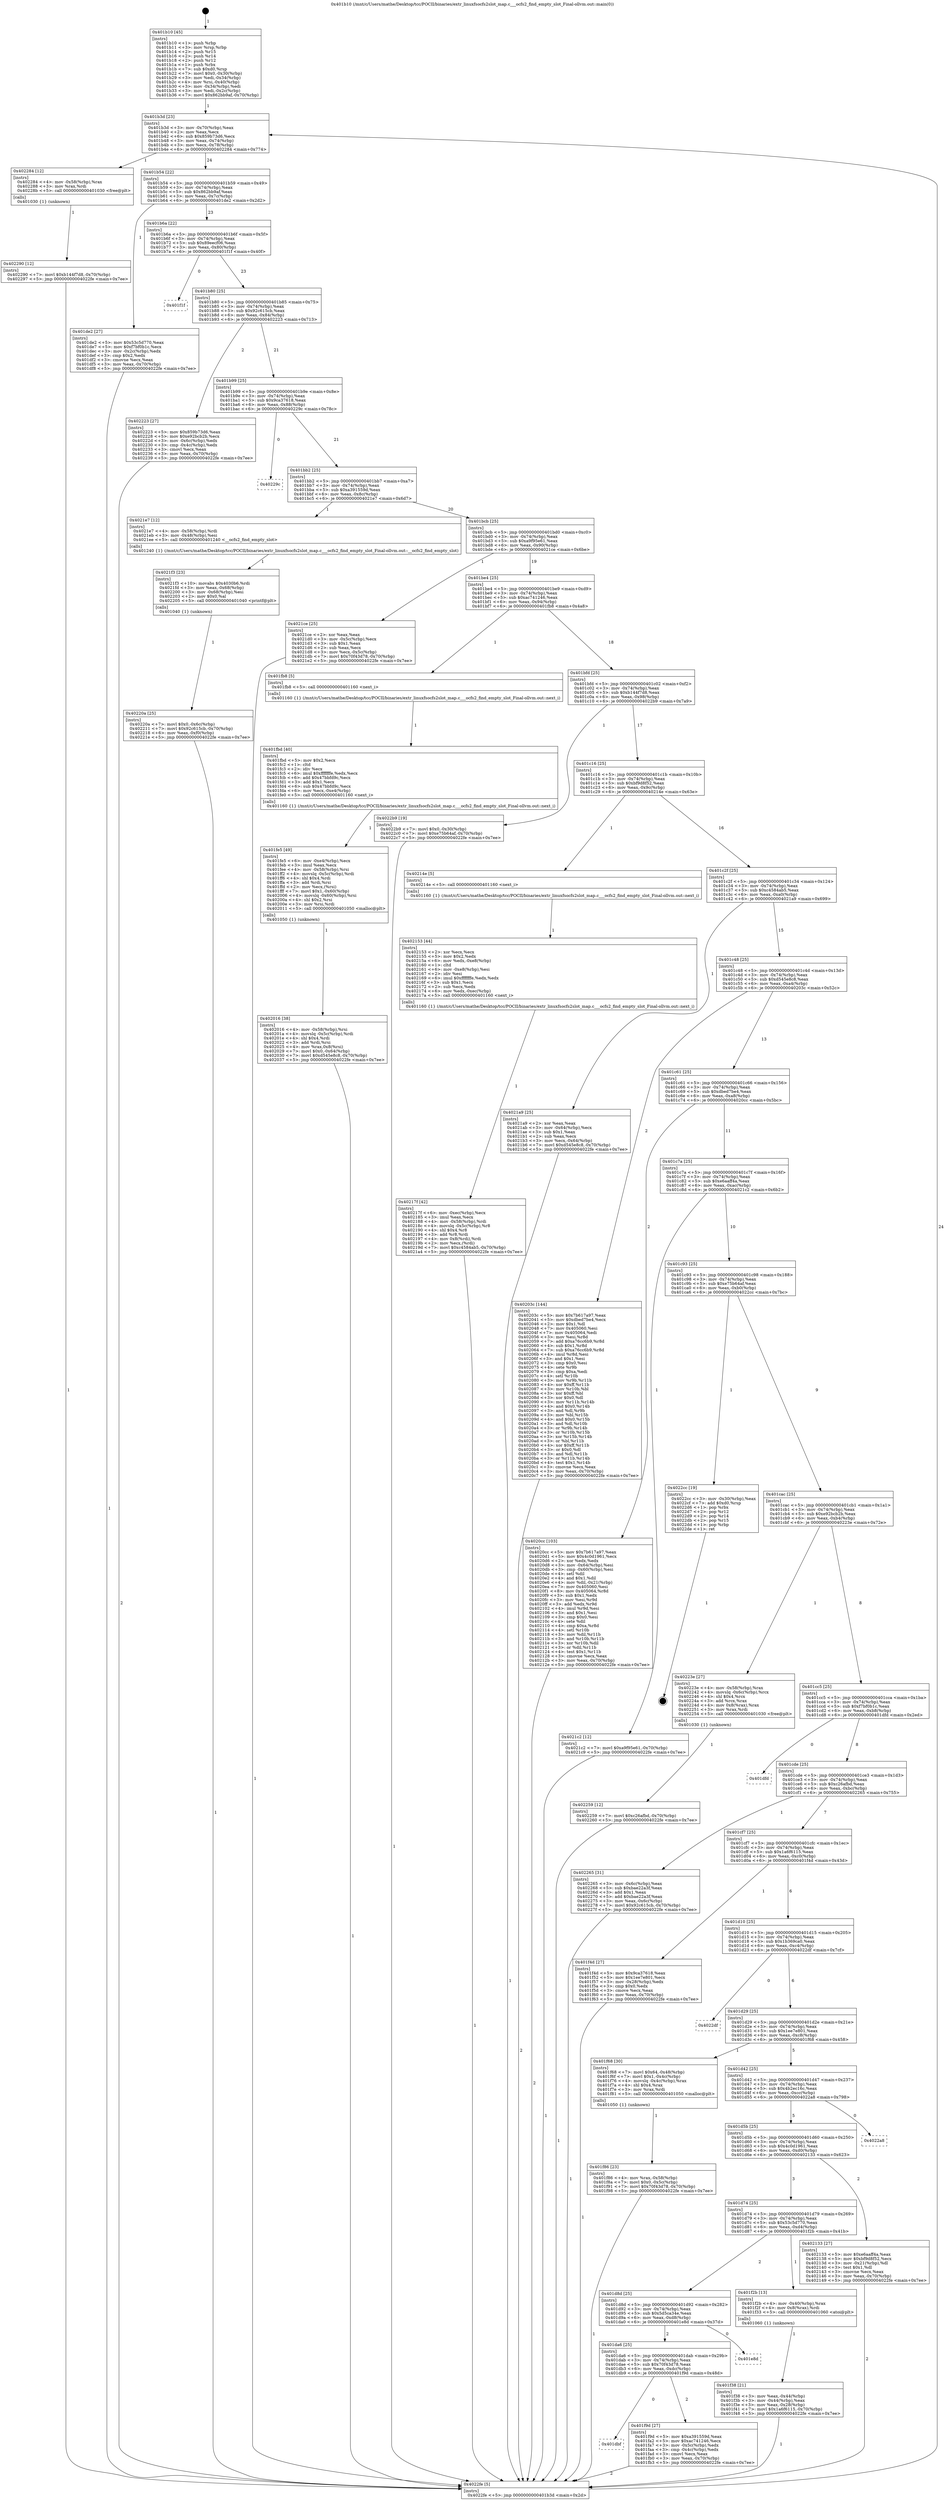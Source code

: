 digraph "0x401b10" {
  label = "0x401b10 (/mnt/c/Users/mathe/Desktop/tcc/POCII/binaries/extr_linuxfsocfs2slot_map.c___ocfs2_find_empty_slot_Final-ollvm.out::main(0))"
  labelloc = "t"
  node[shape=record]

  Entry [label="",width=0.3,height=0.3,shape=circle,fillcolor=black,style=filled]
  "0x401b3d" [label="{
     0x401b3d [23]\l
     | [instrs]\l
     &nbsp;&nbsp;0x401b3d \<+3\>: mov -0x70(%rbp),%eax\l
     &nbsp;&nbsp;0x401b40 \<+2\>: mov %eax,%ecx\l
     &nbsp;&nbsp;0x401b42 \<+6\>: sub $0x859b73d6,%ecx\l
     &nbsp;&nbsp;0x401b48 \<+3\>: mov %eax,-0x74(%rbp)\l
     &nbsp;&nbsp;0x401b4b \<+3\>: mov %ecx,-0x78(%rbp)\l
     &nbsp;&nbsp;0x401b4e \<+6\>: je 0000000000402284 \<main+0x774\>\l
  }"]
  "0x402284" [label="{
     0x402284 [12]\l
     | [instrs]\l
     &nbsp;&nbsp;0x402284 \<+4\>: mov -0x58(%rbp),%rax\l
     &nbsp;&nbsp;0x402288 \<+3\>: mov %rax,%rdi\l
     &nbsp;&nbsp;0x40228b \<+5\>: call 0000000000401030 \<free@plt\>\l
     | [calls]\l
     &nbsp;&nbsp;0x401030 \{1\} (unknown)\l
  }"]
  "0x401b54" [label="{
     0x401b54 [22]\l
     | [instrs]\l
     &nbsp;&nbsp;0x401b54 \<+5\>: jmp 0000000000401b59 \<main+0x49\>\l
     &nbsp;&nbsp;0x401b59 \<+3\>: mov -0x74(%rbp),%eax\l
     &nbsp;&nbsp;0x401b5c \<+5\>: sub $0x862bb9af,%eax\l
     &nbsp;&nbsp;0x401b61 \<+3\>: mov %eax,-0x7c(%rbp)\l
     &nbsp;&nbsp;0x401b64 \<+6\>: je 0000000000401de2 \<main+0x2d2\>\l
  }"]
  Exit [label="",width=0.3,height=0.3,shape=circle,fillcolor=black,style=filled,peripheries=2]
  "0x401de2" [label="{
     0x401de2 [27]\l
     | [instrs]\l
     &nbsp;&nbsp;0x401de2 \<+5\>: mov $0x53c5d770,%eax\l
     &nbsp;&nbsp;0x401de7 \<+5\>: mov $0xf7bf0b1c,%ecx\l
     &nbsp;&nbsp;0x401dec \<+3\>: mov -0x2c(%rbp),%edx\l
     &nbsp;&nbsp;0x401def \<+3\>: cmp $0x2,%edx\l
     &nbsp;&nbsp;0x401df2 \<+3\>: cmovne %ecx,%eax\l
     &nbsp;&nbsp;0x401df5 \<+3\>: mov %eax,-0x70(%rbp)\l
     &nbsp;&nbsp;0x401df8 \<+5\>: jmp 00000000004022fe \<main+0x7ee\>\l
  }"]
  "0x401b6a" [label="{
     0x401b6a [22]\l
     | [instrs]\l
     &nbsp;&nbsp;0x401b6a \<+5\>: jmp 0000000000401b6f \<main+0x5f\>\l
     &nbsp;&nbsp;0x401b6f \<+3\>: mov -0x74(%rbp),%eax\l
     &nbsp;&nbsp;0x401b72 \<+5\>: sub $0x89eecf06,%eax\l
     &nbsp;&nbsp;0x401b77 \<+3\>: mov %eax,-0x80(%rbp)\l
     &nbsp;&nbsp;0x401b7a \<+6\>: je 0000000000401f1f \<main+0x40f\>\l
  }"]
  "0x4022fe" [label="{
     0x4022fe [5]\l
     | [instrs]\l
     &nbsp;&nbsp;0x4022fe \<+5\>: jmp 0000000000401b3d \<main+0x2d\>\l
  }"]
  "0x401b10" [label="{
     0x401b10 [45]\l
     | [instrs]\l
     &nbsp;&nbsp;0x401b10 \<+1\>: push %rbp\l
     &nbsp;&nbsp;0x401b11 \<+3\>: mov %rsp,%rbp\l
     &nbsp;&nbsp;0x401b14 \<+2\>: push %r15\l
     &nbsp;&nbsp;0x401b16 \<+2\>: push %r14\l
     &nbsp;&nbsp;0x401b18 \<+2\>: push %r12\l
     &nbsp;&nbsp;0x401b1a \<+1\>: push %rbx\l
     &nbsp;&nbsp;0x401b1b \<+7\>: sub $0xd0,%rsp\l
     &nbsp;&nbsp;0x401b22 \<+7\>: movl $0x0,-0x30(%rbp)\l
     &nbsp;&nbsp;0x401b29 \<+3\>: mov %edi,-0x34(%rbp)\l
     &nbsp;&nbsp;0x401b2c \<+4\>: mov %rsi,-0x40(%rbp)\l
     &nbsp;&nbsp;0x401b30 \<+3\>: mov -0x34(%rbp),%edi\l
     &nbsp;&nbsp;0x401b33 \<+3\>: mov %edi,-0x2c(%rbp)\l
     &nbsp;&nbsp;0x401b36 \<+7\>: movl $0x862bb9af,-0x70(%rbp)\l
  }"]
  "0x402290" [label="{
     0x402290 [12]\l
     | [instrs]\l
     &nbsp;&nbsp;0x402290 \<+7\>: movl $0xb144f7d8,-0x70(%rbp)\l
     &nbsp;&nbsp;0x402297 \<+5\>: jmp 00000000004022fe \<main+0x7ee\>\l
  }"]
  "0x401f1f" [label="{
     0x401f1f\l
  }", style=dashed]
  "0x401b80" [label="{
     0x401b80 [25]\l
     | [instrs]\l
     &nbsp;&nbsp;0x401b80 \<+5\>: jmp 0000000000401b85 \<main+0x75\>\l
     &nbsp;&nbsp;0x401b85 \<+3\>: mov -0x74(%rbp),%eax\l
     &nbsp;&nbsp;0x401b88 \<+5\>: sub $0x92c615cb,%eax\l
     &nbsp;&nbsp;0x401b8d \<+6\>: mov %eax,-0x84(%rbp)\l
     &nbsp;&nbsp;0x401b93 \<+6\>: je 0000000000402223 \<main+0x713\>\l
  }"]
  "0x402259" [label="{
     0x402259 [12]\l
     | [instrs]\l
     &nbsp;&nbsp;0x402259 \<+7\>: movl $0xc26afbd,-0x70(%rbp)\l
     &nbsp;&nbsp;0x402260 \<+5\>: jmp 00000000004022fe \<main+0x7ee\>\l
  }"]
  "0x402223" [label="{
     0x402223 [27]\l
     | [instrs]\l
     &nbsp;&nbsp;0x402223 \<+5\>: mov $0x859b73d6,%eax\l
     &nbsp;&nbsp;0x402228 \<+5\>: mov $0xe92bcb2b,%ecx\l
     &nbsp;&nbsp;0x40222d \<+3\>: mov -0x6c(%rbp),%edx\l
     &nbsp;&nbsp;0x402230 \<+3\>: cmp -0x4c(%rbp),%edx\l
     &nbsp;&nbsp;0x402233 \<+3\>: cmovl %ecx,%eax\l
     &nbsp;&nbsp;0x402236 \<+3\>: mov %eax,-0x70(%rbp)\l
     &nbsp;&nbsp;0x402239 \<+5\>: jmp 00000000004022fe \<main+0x7ee\>\l
  }"]
  "0x401b99" [label="{
     0x401b99 [25]\l
     | [instrs]\l
     &nbsp;&nbsp;0x401b99 \<+5\>: jmp 0000000000401b9e \<main+0x8e\>\l
     &nbsp;&nbsp;0x401b9e \<+3\>: mov -0x74(%rbp),%eax\l
     &nbsp;&nbsp;0x401ba1 \<+5\>: sub $0x9ca37618,%eax\l
     &nbsp;&nbsp;0x401ba6 \<+6\>: mov %eax,-0x88(%rbp)\l
     &nbsp;&nbsp;0x401bac \<+6\>: je 000000000040229c \<main+0x78c\>\l
  }"]
  "0x40220a" [label="{
     0x40220a [25]\l
     | [instrs]\l
     &nbsp;&nbsp;0x40220a \<+7\>: movl $0x0,-0x6c(%rbp)\l
     &nbsp;&nbsp;0x402211 \<+7\>: movl $0x92c615cb,-0x70(%rbp)\l
     &nbsp;&nbsp;0x402218 \<+6\>: mov %eax,-0xf0(%rbp)\l
     &nbsp;&nbsp;0x40221e \<+5\>: jmp 00000000004022fe \<main+0x7ee\>\l
  }"]
  "0x40229c" [label="{
     0x40229c\l
  }", style=dashed]
  "0x401bb2" [label="{
     0x401bb2 [25]\l
     | [instrs]\l
     &nbsp;&nbsp;0x401bb2 \<+5\>: jmp 0000000000401bb7 \<main+0xa7\>\l
     &nbsp;&nbsp;0x401bb7 \<+3\>: mov -0x74(%rbp),%eax\l
     &nbsp;&nbsp;0x401bba \<+5\>: sub $0xa391559d,%eax\l
     &nbsp;&nbsp;0x401bbf \<+6\>: mov %eax,-0x8c(%rbp)\l
     &nbsp;&nbsp;0x401bc5 \<+6\>: je 00000000004021e7 \<main+0x6d7\>\l
  }"]
  "0x4021f3" [label="{
     0x4021f3 [23]\l
     | [instrs]\l
     &nbsp;&nbsp;0x4021f3 \<+10\>: movabs $0x4030b6,%rdi\l
     &nbsp;&nbsp;0x4021fd \<+3\>: mov %eax,-0x68(%rbp)\l
     &nbsp;&nbsp;0x402200 \<+3\>: mov -0x68(%rbp),%esi\l
     &nbsp;&nbsp;0x402203 \<+2\>: mov $0x0,%al\l
     &nbsp;&nbsp;0x402205 \<+5\>: call 0000000000401040 \<printf@plt\>\l
     | [calls]\l
     &nbsp;&nbsp;0x401040 \{1\} (unknown)\l
  }"]
  "0x4021e7" [label="{
     0x4021e7 [12]\l
     | [instrs]\l
     &nbsp;&nbsp;0x4021e7 \<+4\>: mov -0x58(%rbp),%rdi\l
     &nbsp;&nbsp;0x4021eb \<+3\>: mov -0x48(%rbp),%esi\l
     &nbsp;&nbsp;0x4021ee \<+5\>: call 0000000000401240 \<__ocfs2_find_empty_slot\>\l
     | [calls]\l
     &nbsp;&nbsp;0x401240 \{1\} (/mnt/c/Users/mathe/Desktop/tcc/POCII/binaries/extr_linuxfsocfs2slot_map.c___ocfs2_find_empty_slot_Final-ollvm.out::__ocfs2_find_empty_slot)\l
  }"]
  "0x401bcb" [label="{
     0x401bcb [25]\l
     | [instrs]\l
     &nbsp;&nbsp;0x401bcb \<+5\>: jmp 0000000000401bd0 \<main+0xc0\>\l
     &nbsp;&nbsp;0x401bd0 \<+3\>: mov -0x74(%rbp),%eax\l
     &nbsp;&nbsp;0x401bd3 \<+5\>: sub $0xa9f95e61,%eax\l
     &nbsp;&nbsp;0x401bd8 \<+6\>: mov %eax,-0x90(%rbp)\l
     &nbsp;&nbsp;0x401bde \<+6\>: je 00000000004021ce \<main+0x6be\>\l
  }"]
  "0x40217f" [label="{
     0x40217f [42]\l
     | [instrs]\l
     &nbsp;&nbsp;0x40217f \<+6\>: mov -0xec(%rbp),%ecx\l
     &nbsp;&nbsp;0x402185 \<+3\>: imul %eax,%ecx\l
     &nbsp;&nbsp;0x402188 \<+4\>: mov -0x58(%rbp),%rdi\l
     &nbsp;&nbsp;0x40218c \<+4\>: movslq -0x5c(%rbp),%r8\l
     &nbsp;&nbsp;0x402190 \<+4\>: shl $0x4,%r8\l
     &nbsp;&nbsp;0x402194 \<+3\>: add %r8,%rdi\l
     &nbsp;&nbsp;0x402197 \<+4\>: mov 0x8(%rdi),%rdi\l
     &nbsp;&nbsp;0x40219b \<+2\>: mov %ecx,(%rdi)\l
     &nbsp;&nbsp;0x40219d \<+7\>: movl $0xc4584ab5,-0x70(%rbp)\l
     &nbsp;&nbsp;0x4021a4 \<+5\>: jmp 00000000004022fe \<main+0x7ee\>\l
  }"]
  "0x4021ce" [label="{
     0x4021ce [25]\l
     | [instrs]\l
     &nbsp;&nbsp;0x4021ce \<+2\>: xor %eax,%eax\l
     &nbsp;&nbsp;0x4021d0 \<+3\>: mov -0x5c(%rbp),%ecx\l
     &nbsp;&nbsp;0x4021d3 \<+3\>: sub $0x1,%eax\l
     &nbsp;&nbsp;0x4021d6 \<+2\>: sub %eax,%ecx\l
     &nbsp;&nbsp;0x4021d8 \<+3\>: mov %ecx,-0x5c(%rbp)\l
     &nbsp;&nbsp;0x4021db \<+7\>: movl $0x70f43d78,-0x70(%rbp)\l
     &nbsp;&nbsp;0x4021e2 \<+5\>: jmp 00000000004022fe \<main+0x7ee\>\l
  }"]
  "0x401be4" [label="{
     0x401be4 [25]\l
     | [instrs]\l
     &nbsp;&nbsp;0x401be4 \<+5\>: jmp 0000000000401be9 \<main+0xd9\>\l
     &nbsp;&nbsp;0x401be9 \<+3\>: mov -0x74(%rbp),%eax\l
     &nbsp;&nbsp;0x401bec \<+5\>: sub $0xac741246,%eax\l
     &nbsp;&nbsp;0x401bf1 \<+6\>: mov %eax,-0x94(%rbp)\l
     &nbsp;&nbsp;0x401bf7 \<+6\>: je 0000000000401fb8 \<main+0x4a8\>\l
  }"]
  "0x402153" [label="{
     0x402153 [44]\l
     | [instrs]\l
     &nbsp;&nbsp;0x402153 \<+2\>: xor %ecx,%ecx\l
     &nbsp;&nbsp;0x402155 \<+5\>: mov $0x2,%edx\l
     &nbsp;&nbsp;0x40215a \<+6\>: mov %edx,-0xe8(%rbp)\l
     &nbsp;&nbsp;0x402160 \<+1\>: cltd\l
     &nbsp;&nbsp;0x402161 \<+6\>: mov -0xe8(%rbp),%esi\l
     &nbsp;&nbsp;0x402167 \<+2\>: idiv %esi\l
     &nbsp;&nbsp;0x402169 \<+6\>: imul $0xfffffffe,%edx,%edx\l
     &nbsp;&nbsp;0x40216f \<+3\>: sub $0x1,%ecx\l
     &nbsp;&nbsp;0x402172 \<+2\>: sub %ecx,%edx\l
     &nbsp;&nbsp;0x402174 \<+6\>: mov %edx,-0xec(%rbp)\l
     &nbsp;&nbsp;0x40217a \<+5\>: call 0000000000401160 \<next_i\>\l
     | [calls]\l
     &nbsp;&nbsp;0x401160 \{1\} (/mnt/c/Users/mathe/Desktop/tcc/POCII/binaries/extr_linuxfsocfs2slot_map.c___ocfs2_find_empty_slot_Final-ollvm.out::next_i)\l
  }"]
  "0x401fb8" [label="{
     0x401fb8 [5]\l
     | [instrs]\l
     &nbsp;&nbsp;0x401fb8 \<+5\>: call 0000000000401160 \<next_i\>\l
     | [calls]\l
     &nbsp;&nbsp;0x401160 \{1\} (/mnt/c/Users/mathe/Desktop/tcc/POCII/binaries/extr_linuxfsocfs2slot_map.c___ocfs2_find_empty_slot_Final-ollvm.out::next_i)\l
  }"]
  "0x401bfd" [label="{
     0x401bfd [25]\l
     | [instrs]\l
     &nbsp;&nbsp;0x401bfd \<+5\>: jmp 0000000000401c02 \<main+0xf2\>\l
     &nbsp;&nbsp;0x401c02 \<+3\>: mov -0x74(%rbp),%eax\l
     &nbsp;&nbsp;0x401c05 \<+5\>: sub $0xb144f7d8,%eax\l
     &nbsp;&nbsp;0x401c0a \<+6\>: mov %eax,-0x98(%rbp)\l
     &nbsp;&nbsp;0x401c10 \<+6\>: je 00000000004022b9 \<main+0x7a9\>\l
  }"]
  "0x402016" [label="{
     0x402016 [38]\l
     | [instrs]\l
     &nbsp;&nbsp;0x402016 \<+4\>: mov -0x58(%rbp),%rsi\l
     &nbsp;&nbsp;0x40201a \<+4\>: movslq -0x5c(%rbp),%rdi\l
     &nbsp;&nbsp;0x40201e \<+4\>: shl $0x4,%rdi\l
     &nbsp;&nbsp;0x402022 \<+3\>: add %rdi,%rsi\l
     &nbsp;&nbsp;0x402025 \<+4\>: mov %rax,0x8(%rsi)\l
     &nbsp;&nbsp;0x402029 \<+7\>: movl $0x0,-0x64(%rbp)\l
     &nbsp;&nbsp;0x402030 \<+7\>: movl $0xd545e8c8,-0x70(%rbp)\l
     &nbsp;&nbsp;0x402037 \<+5\>: jmp 00000000004022fe \<main+0x7ee\>\l
  }"]
  "0x4022b9" [label="{
     0x4022b9 [19]\l
     | [instrs]\l
     &nbsp;&nbsp;0x4022b9 \<+7\>: movl $0x0,-0x30(%rbp)\l
     &nbsp;&nbsp;0x4022c0 \<+7\>: movl $0xe75b64af,-0x70(%rbp)\l
     &nbsp;&nbsp;0x4022c7 \<+5\>: jmp 00000000004022fe \<main+0x7ee\>\l
  }"]
  "0x401c16" [label="{
     0x401c16 [25]\l
     | [instrs]\l
     &nbsp;&nbsp;0x401c16 \<+5\>: jmp 0000000000401c1b \<main+0x10b\>\l
     &nbsp;&nbsp;0x401c1b \<+3\>: mov -0x74(%rbp),%eax\l
     &nbsp;&nbsp;0x401c1e \<+5\>: sub $0xbf9d8f52,%eax\l
     &nbsp;&nbsp;0x401c23 \<+6\>: mov %eax,-0x9c(%rbp)\l
     &nbsp;&nbsp;0x401c29 \<+6\>: je 000000000040214e \<main+0x63e\>\l
  }"]
  "0x401fe5" [label="{
     0x401fe5 [49]\l
     | [instrs]\l
     &nbsp;&nbsp;0x401fe5 \<+6\>: mov -0xe4(%rbp),%ecx\l
     &nbsp;&nbsp;0x401feb \<+3\>: imul %eax,%ecx\l
     &nbsp;&nbsp;0x401fee \<+4\>: mov -0x58(%rbp),%rsi\l
     &nbsp;&nbsp;0x401ff2 \<+4\>: movslq -0x5c(%rbp),%rdi\l
     &nbsp;&nbsp;0x401ff6 \<+4\>: shl $0x4,%rdi\l
     &nbsp;&nbsp;0x401ffa \<+3\>: add %rdi,%rsi\l
     &nbsp;&nbsp;0x401ffd \<+2\>: mov %ecx,(%rsi)\l
     &nbsp;&nbsp;0x401fff \<+7\>: movl $0x1,-0x60(%rbp)\l
     &nbsp;&nbsp;0x402006 \<+4\>: movslq -0x60(%rbp),%rsi\l
     &nbsp;&nbsp;0x40200a \<+4\>: shl $0x2,%rsi\l
     &nbsp;&nbsp;0x40200e \<+3\>: mov %rsi,%rdi\l
     &nbsp;&nbsp;0x402011 \<+5\>: call 0000000000401050 \<malloc@plt\>\l
     | [calls]\l
     &nbsp;&nbsp;0x401050 \{1\} (unknown)\l
  }"]
  "0x40214e" [label="{
     0x40214e [5]\l
     | [instrs]\l
     &nbsp;&nbsp;0x40214e \<+5\>: call 0000000000401160 \<next_i\>\l
     | [calls]\l
     &nbsp;&nbsp;0x401160 \{1\} (/mnt/c/Users/mathe/Desktop/tcc/POCII/binaries/extr_linuxfsocfs2slot_map.c___ocfs2_find_empty_slot_Final-ollvm.out::next_i)\l
  }"]
  "0x401c2f" [label="{
     0x401c2f [25]\l
     | [instrs]\l
     &nbsp;&nbsp;0x401c2f \<+5\>: jmp 0000000000401c34 \<main+0x124\>\l
     &nbsp;&nbsp;0x401c34 \<+3\>: mov -0x74(%rbp),%eax\l
     &nbsp;&nbsp;0x401c37 \<+5\>: sub $0xc4584ab5,%eax\l
     &nbsp;&nbsp;0x401c3c \<+6\>: mov %eax,-0xa0(%rbp)\l
     &nbsp;&nbsp;0x401c42 \<+6\>: je 00000000004021a9 \<main+0x699\>\l
  }"]
  "0x401fbd" [label="{
     0x401fbd [40]\l
     | [instrs]\l
     &nbsp;&nbsp;0x401fbd \<+5\>: mov $0x2,%ecx\l
     &nbsp;&nbsp;0x401fc2 \<+1\>: cltd\l
     &nbsp;&nbsp;0x401fc3 \<+2\>: idiv %ecx\l
     &nbsp;&nbsp;0x401fc5 \<+6\>: imul $0xfffffffe,%edx,%ecx\l
     &nbsp;&nbsp;0x401fcb \<+6\>: add $0x47bbfd9c,%ecx\l
     &nbsp;&nbsp;0x401fd1 \<+3\>: add $0x1,%ecx\l
     &nbsp;&nbsp;0x401fd4 \<+6\>: sub $0x47bbfd9c,%ecx\l
     &nbsp;&nbsp;0x401fda \<+6\>: mov %ecx,-0xe4(%rbp)\l
     &nbsp;&nbsp;0x401fe0 \<+5\>: call 0000000000401160 \<next_i\>\l
     | [calls]\l
     &nbsp;&nbsp;0x401160 \{1\} (/mnt/c/Users/mathe/Desktop/tcc/POCII/binaries/extr_linuxfsocfs2slot_map.c___ocfs2_find_empty_slot_Final-ollvm.out::next_i)\l
  }"]
  "0x4021a9" [label="{
     0x4021a9 [25]\l
     | [instrs]\l
     &nbsp;&nbsp;0x4021a9 \<+2\>: xor %eax,%eax\l
     &nbsp;&nbsp;0x4021ab \<+3\>: mov -0x64(%rbp),%ecx\l
     &nbsp;&nbsp;0x4021ae \<+3\>: sub $0x1,%eax\l
     &nbsp;&nbsp;0x4021b1 \<+2\>: sub %eax,%ecx\l
     &nbsp;&nbsp;0x4021b3 \<+3\>: mov %ecx,-0x64(%rbp)\l
     &nbsp;&nbsp;0x4021b6 \<+7\>: movl $0xd545e8c8,-0x70(%rbp)\l
     &nbsp;&nbsp;0x4021bd \<+5\>: jmp 00000000004022fe \<main+0x7ee\>\l
  }"]
  "0x401c48" [label="{
     0x401c48 [25]\l
     | [instrs]\l
     &nbsp;&nbsp;0x401c48 \<+5\>: jmp 0000000000401c4d \<main+0x13d\>\l
     &nbsp;&nbsp;0x401c4d \<+3\>: mov -0x74(%rbp),%eax\l
     &nbsp;&nbsp;0x401c50 \<+5\>: sub $0xd545e8c8,%eax\l
     &nbsp;&nbsp;0x401c55 \<+6\>: mov %eax,-0xa4(%rbp)\l
     &nbsp;&nbsp;0x401c5b \<+6\>: je 000000000040203c \<main+0x52c\>\l
  }"]
  "0x401dbf" [label="{
     0x401dbf\l
  }", style=dashed]
  "0x40203c" [label="{
     0x40203c [144]\l
     | [instrs]\l
     &nbsp;&nbsp;0x40203c \<+5\>: mov $0x7b617a97,%eax\l
     &nbsp;&nbsp;0x402041 \<+5\>: mov $0xdbed7be4,%ecx\l
     &nbsp;&nbsp;0x402046 \<+2\>: mov $0x1,%dl\l
     &nbsp;&nbsp;0x402048 \<+7\>: mov 0x405060,%esi\l
     &nbsp;&nbsp;0x40204f \<+7\>: mov 0x405064,%edi\l
     &nbsp;&nbsp;0x402056 \<+3\>: mov %esi,%r8d\l
     &nbsp;&nbsp;0x402059 \<+7\>: add $0xa76cc6b9,%r8d\l
     &nbsp;&nbsp;0x402060 \<+4\>: sub $0x1,%r8d\l
     &nbsp;&nbsp;0x402064 \<+7\>: sub $0xa76cc6b9,%r8d\l
     &nbsp;&nbsp;0x40206b \<+4\>: imul %r8d,%esi\l
     &nbsp;&nbsp;0x40206f \<+3\>: and $0x1,%esi\l
     &nbsp;&nbsp;0x402072 \<+3\>: cmp $0x0,%esi\l
     &nbsp;&nbsp;0x402075 \<+4\>: sete %r9b\l
     &nbsp;&nbsp;0x402079 \<+3\>: cmp $0xa,%edi\l
     &nbsp;&nbsp;0x40207c \<+4\>: setl %r10b\l
     &nbsp;&nbsp;0x402080 \<+3\>: mov %r9b,%r11b\l
     &nbsp;&nbsp;0x402083 \<+4\>: xor $0xff,%r11b\l
     &nbsp;&nbsp;0x402087 \<+3\>: mov %r10b,%bl\l
     &nbsp;&nbsp;0x40208a \<+3\>: xor $0xff,%bl\l
     &nbsp;&nbsp;0x40208d \<+3\>: xor $0x0,%dl\l
     &nbsp;&nbsp;0x402090 \<+3\>: mov %r11b,%r14b\l
     &nbsp;&nbsp;0x402093 \<+4\>: and $0x0,%r14b\l
     &nbsp;&nbsp;0x402097 \<+3\>: and %dl,%r9b\l
     &nbsp;&nbsp;0x40209a \<+3\>: mov %bl,%r15b\l
     &nbsp;&nbsp;0x40209d \<+4\>: and $0x0,%r15b\l
     &nbsp;&nbsp;0x4020a1 \<+3\>: and %dl,%r10b\l
     &nbsp;&nbsp;0x4020a4 \<+3\>: or %r9b,%r14b\l
     &nbsp;&nbsp;0x4020a7 \<+3\>: or %r10b,%r15b\l
     &nbsp;&nbsp;0x4020aa \<+3\>: xor %r15b,%r14b\l
     &nbsp;&nbsp;0x4020ad \<+3\>: or %bl,%r11b\l
     &nbsp;&nbsp;0x4020b0 \<+4\>: xor $0xff,%r11b\l
     &nbsp;&nbsp;0x4020b4 \<+3\>: or $0x0,%dl\l
     &nbsp;&nbsp;0x4020b7 \<+3\>: and %dl,%r11b\l
     &nbsp;&nbsp;0x4020ba \<+3\>: or %r11b,%r14b\l
     &nbsp;&nbsp;0x4020bd \<+4\>: test $0x1,%r14b\l
     &nbsp;&nbsp;0x4020c1 \<+3\>: cmovne %ecx,%eax\l
     &nbsp;&nbsp;0x4020c4 \<+3\>: mov %eax,-0x70(%rbp)\l
     &nbsp;&nbsp;0x4020c7 \<+5\>: jmp 00000000004022fe \<main+0x7ee\>\l
  }"]
  "0x401c61" [label="{
     0x401c61 [25]\l
     | [instrs]\l
     &nbsp;&nbsp;0x401c61 \<+5\>: jmp 0000000000401c66 \<main+0x156\>\l
     &nbsp;&nbsp;0x401c66 \<+3\>: mov -0x74(%rbp),%eax\l
     &nbsp;&nbsp;0x401c69 \<+5\>: sub $0xdbed7be4,%eax\l
     &nbsp;&nbsp;0x401c6e \<+6\>: mov %eax,-0xa8(%rbp)\l
     &nbsp;&nbsp;0x401c74 \<+6\>: je 00000000004020cc \<main+0x5bc\>\l
  }"]
  "0x401f9d" [label="{
     0x401f9d [27]\l
     | [instrs]\l
     &nbsp;&nbsp;0x401f9d \<+5\>: mov $0xa391559d,%eax\l
     &nbsp;&nbsp;0x401fa2 \<+5\>: mov $0xac741246,%ecx\l
     &nbsp;&nbsp;0x401fa7 \<+3\>: mov -0x5c(%rbp),%edx\l
     &nbsp;&nbsp;0x401faa \<+3\>: cmp -0x4c(%rbp),%edx\l
     &nbsp;&nbsp;0x401fad \<+3\>: cmovl %ecx,%eax\l
     &nbsp;&nbsp;0x401fb0 \<+3\>: mov %eax,-0x70(%rbp)\l
     &nbsp;&nbsp;0x401fb3 \<+5\>: jmp 00000000004022fe \<main+0x7ee\>\l
  }"]
  "0x4020cc" [label="{
     0x4020cc [103]\l
     | [instrs]\l
     &nbsp;&nbsp;0x4020cc \<+5\>: mov $0x7b617a97,%eax\l
     &nbsp;&nbsp;0x4020d1 \<+5\>: mov $0x4c0d1961,%ecx\l
     &nbsp;&nbsp;0x4020d6 \<+2\>: xor %edx,%edx\l
     &nbsp;&nbsp;0x4020d8 \<+3\>: mov -0x64(%rbp),%esi\l
     &nbsp;&nbsp;0x4020db \<+3\>: cmp -0x60(%rbp),%esi\l
     &nbsp;&nbsp;0x4020de \<+4\>: setl %dil\l
     &nbsp;&nbsp;0x4020e2 \<+4\>: and $0x1,%dil\l
     &nbsp;&nbsp;0x4020e6 \<+4\>: mov %dil,-0x21(%rbp)\l
     &nbsp;&nbsp;0x4020ea \<+7\>: mov 0x405060,%esi\l
     &nbsp;&nbsp;0x4020f1 \<+8\>: mov 0x405064,%r8d\l
     &nbsp;&nbsp;0x4020f9 \<+3\>: sub $0x1,%edx\l
     &nbsp;&nbsp;0x4020fc \<+3\>: mov %esi,%r9d\l
     &nbsp;&nbsp;0x4020ff \<+3\>: add %edx,%r9d\l
     &nbsp;&nbsp;0x402102 \<+4\>: imul %r9d,%esi\l
     &nbsp;&nbsp;0x402106 \<+3\>: and $0x1,%esi\l
     &nbsp;&nbsp;0x402109 \<+3\>: cmp $0x0,%esi\l
     &nbsp;&nbsp;0x40210c \<+4\>: sete %dil\l
     &nbsp;&nbsp;0x402110 \<+4\>: cmp $0xa,%r8d\l
     &nbsp;&nbsp;0x402114 \<+4\>: setl %r10b\l
     &nbsp;&nbsp;0x402118 \<+3\>: mov %dil,%r11b\l
     &nbsp;&nbsp;0x40211b \<+3\>: and %r10b,%r11b\l
     &nbsp;&nbsp;0x40211e \<+3\>: xor %r10b,%dil\l
     &nbsp;&nbsp;0x402121 \<+3\>: or %dil,%r11b\l
     &nbsp;&nbsp;0x402124 \<+4\>: test $0x1,%r11b\l
     &nbsp;&nbsp;0x402128 \<+3\>: cmovne %ecx,%eax\l
     &nbsp;&nbsp;0x40212b \<+3\>: mov %eax,-0x70(%rbp)\l
     &nbsp;&nbsp;0x40212e \<+5\>: jmp 00000000004022fe \<main+0x7ee\>\l
  }"]
  "0x401c7a" [label="{
     0x401c7a [25]\l
     | [instrs]\l
     &nbsp;&nbsp;0x401c7a \<+5\>: jmp 0000000000401c7f \<main+0x16f\>\l
     &nbsp;&nbsp;0x401c7f \<+3\>: mov -0x74(%rbp),%eax\l
     &nbsp;&nbsp;0x401c82 \<+5\>: sub $0xe6aaff4a,%eax\l
     &nbsp;&nbsp;0x401c87 \<+6\>: mov %eax,-0xac(%rbp)\l
     &nbsp;&nbsp;0x401c8d \<+6\>: je 00000000004021c2 \<main+0x6b2\>\l
  }"]
  "0x401da6" [label="{
     0x401da6 [25]\l
     | [instrs]\l
     &nbsp;&nbsp;0x401da6 \<+5\>: jmp 0000000000401dab \<main+0x29b\>\l
     &nbsp;&nbsp;0x401dab \<+3\>: mov -0x74(%rbp),%eax\l
     &nbsp;&nbsp;0x401dae \<+5\>: sub $0x70f43d78,%eax\l
     &nbsp;&nbsp;0x401db3 \<+6\>: mov %eax,-0xdc(%rbp)\l
     &nbsp;&nbsp;0x401db9 \<+6\>: je 0000000000401f9d \<main+0x48d\>\l
  }"]
  "0x4021c2" [label="{
     0x4021c2 [12]\l
     | [instrs]\l
     &nbsp;&nbsp;0x4021c2 \<+7\>: movl $0xa9f95e61,-0x70(%rbp)\l
     &nbsp;&nbsp;0x4021c9 \<+5\>: jmp 00000000004022fe \<main+0x7ee\>\l
  }"]
  "0x401c93" [label="{
     0x401c93 [25]\l
     | [instrs]\l
     &nbsp;&nbsp;0x401c93 \<+5\>: jmp 0000000000401c98 \<main+0x188\>\l
     &nbsp;&nbsp;0x401c98 \<+3\>: mov -0x74(%rbp),%eax\l
     &nbsp;&nbsp;0x401c9b \<+5\>: sub $0xe75b64af,%eax\l
     &nbsp;&nbsp;0x401ca0 \<+6\>: mov %eax,-0xb0(%rbp)\l
     &nbsp;&nbsp;0x401ca6 \<+6\>: je 00000000004022cc \<main+0x7bc\>\l
  }"]
  "0x401e8d" [label="{
     0x401e8d\l
  }", style=dashed]
  "0x4022cc" [label="{
     0x4022cc [19]\l
     | [instrs]\l
     &nbsp;&nbsp;0x4022cc \<+3\>: mov -0x30(%rbp),%eax\l
     &nbsp;&nbsp;0x4022cf \<+7\>: add $0xd0,%rsp\l
     &nbsp;&nbsp;0x4022d6 \<+1\>: pop %rbx\l
     &nbsp;&nbsp;0x4022d7 \<+2\>: pop %r12\l
     &nbsp;&nbsp;0x4022d9 \<+2\>: pop %r14\l
     &nbsp;&nbsp;0x4022db \<+2\>: pop %r15\l
     &nbsp;&nbsp;0x4022dd \<+1\>: pop %rbp\l
     &nbsp;&nbsp;0x4022de \<+1\>: ret\l
  }"]
  "0x401cac" [label="{
     0x401cac [25]\l
     | [instrs]\l
     &nbsp;&nbsp;0x401cac \<+5\>: jmp 0000000000401cb1 \<main+0x1a1\>\l
     &nbsp;&nbsp;0x401cb1 \<+3\>: mov -0x74(%rbp),%eax\l
     &nbsp;&nbsp;0x401cb4 \<+5\>: sub $0xe92bcb2b,%eax\l
     &nbsp;&nbsp;0x401cb9 \<+6\>: mov %eax,-0xb4(%rbp)\l
     &nbsp;&nbsp;0x401cbf \<+6\>: je 000000000040223e \<main+0x72e\>\l
  }"]
  "0x401f86" [label="{
     0x401f86 [23]\l
     | [instrs]\l
     &nbsp;&nbsp;0x401f86 \<+4\>: mov %rax,-0x58(%rbp)\l
     &nbsp;&nbsp;0x401f8a \<+7\>: movl $0x0,-0x5c(%rbp)\l
     &nbsp;&nbsp;0x401f91 \<+7\>: movl $0x70f43d78,-0x70(%rbp)\l
     &nbsp;&nbsp;0x401f98 \<+5\>: jmp 00000000004022fe \<main+0x7ee\>\l
  }"]
  "0x40223e" [label="{
     0x40223e [27]\l
     | [instrs]\l
     &nbsp;&nbsp;0x40223e \<+4\>: mov -0x58(%rbp),%rax\l
     &nbsp;&nbsp;0x402242 \<+4\>: movslq -0x6c(%rbp),%rcx\l
     &nbsp;&nbsp;0x402246 \<+4\>: shl $0x4,%rcx\l
     &nbsp;&nbsp;0x40224a \<+3\>: add %rcx,%rax\l
     &nbsp;&nbsp;0x40224d \<+4\>: mov 0x8(%rax),%rax\l
     &nbsp;&nbsp;0x402251 \<+3\>: mov %rax,%rdi\l
     &nbsp;&nbsp;0x402254 \<+5\>: call 0000000000401030 \<free@plt\>\l
     | [calls]\l
     &nbsp;&nbsp;0x401030 \{1\} (unknown)\l
  }"]
  "0x401cc5" [label="{
     0x401cc5 [25]\l
     | [instrs]\l
     &nbsp;&nbsp;0x401cc5 \<+5\>: jmp 0000000000401cca \<main+0x1ba\>\l
     &nbsp;&nbsp;0x401cca \<+3\>: mov -0x74(%rbp),%eax\l
     &nbsp;&nbsp;0x401ccd \<+5\>: sub $0xf7bf0b1c,%eax\l
     &nbsp;&nbsp;0x401cd2 \<+6\>: mov %eax,-0xb8(%rbp)\l
     &nbsp;&nbsp;0x401cd8 \<+6\>: je 0000000000401dfd \<main+0x2ed\>\l
  }"]
  "0x401f38" [label="{
     0x401f38 [21]\l
     | [instrs]\l
     &nbsp;&nbsp;0x401f38 \<+3\>: mov %eax,-0x44(%rbp)\l
     &nbsp;&nbsp;0x401f3b \<+3\>: mov -0x44(%rbp),%eax\l
     &nbsp;&nbsp;0x401f3e \<+3\>: mov %eax,-0x28(%rbp)\l
     &nbsp;&nbsp;0x401f41 \<+7\>: movl $0x1a6f6115,-0x70(%rbp)\l
     &nbsp;&nbsp;0x401f48 \<+5\>: jmp 00000000004022fe \<main+0x7ee\>\l
  }"]
  "0x401dfd" [label="{
     0x401dfd\l
  }", style=dashed]
  "0x401cde" [label="{
     0x401cde [25]\l
     | [instrs]\l
     &nbsp;&nbsp;0x401cde \<+5\>: jmp 0000000000401ce3 \<main+0x1d3\>\l
     &nbsp;&nbsp;0x401ce3 \<+3\>: mov -0x74(%rbp),%eax\l
     &nbsp;&nbsp;0x401ce6 \<+5\>: sub $0xc26afbd,%eax\l
     &nbsp;&nbsp;0x401ceb \<+6\>: mov %eax,-0xbc(%rbp)\l
     &nbsp;&nbsp;0x401cf1 \<+6\>: je 0000000000402265 \<main+0x755\>\l
  }"]
  "0x401d8d" [label="{
     0x401d8d [25]\l
     | [instrs]\l
     &nbsp;&nbsp;0x401d8d \<+5\>: jmp 0000000000401d92 \<main+0x282\>\l
     &nbsp;&nbsp;0x401d92 \<+3\>: mov -0x74(%rbp),%eax\l
     &nbsp;&nbsp;0x401d95 \<+5\>: sub $0x5d5ca34e,%eax\l
     &nbsp;&nbsp;0x401d9a \<+6\>: mov %eax,-0xd8(%rbp)\l
     &nbsp;&nbsp;0x401da0 \<+6\>: je 0000000000401e8d \<main+0x37d\>\l
  }"]
  "0x402265" [label="{
     0x402265 [31]\l
     | [instrs]\l
     &nbsp;&nbsp;0x402265 \<+3\>: mov -0x6c(%rbp),%eax\l
     &nbsp;&nbsp;0x402268 \<+5\>: sub $0xbae22a3f,%eax\l
     &nbsp;&nbsp;0x40226d \<+3\>: add $0x1,%eax\l
     &nbsp;&nbsp;0x402270 \<+5\>: add $0xbae22a3f,%eax\l
     &nbsp;&nbsp;0x402275 \<+3\>: mov %eax,-0x6c(%rbp)\l
     &nbsp;&nbsp;0x402278 \<+7\>: movl $0x92c615cb,-0x70(%rbp)\l
     &nbsp;&nbsp;0x40227f \<+5\>: jmp 00000000004022fe \<main+0x7ee\>\l
  }"]
  "0x401cf7" [label="{
     0x401cf7 [25]\l
     | [instrs]\l
     &nbsp;&nbsp;0x401cf7 \<+5\>: jmp 0000000000401cfc \<main+0x1ec\>\l
     &nbsp;&nbsp;0x401cfc \<+3\>: mov -0x74(%rbp),%eax\l
     &nbsp;&nbsp;0x401cff \<+5\>: sub $0x1a6f6115,%eax\l
     &nbsp;&nbsp;0x401d04 \<+6\>: mov %eax,-0xc0(%rbp)\l
     &nbsp;&nbsp;0x401d0a \<+6\>: je 0000000000401f4d \<main+0x43d\>\l
  }"]
  "0x401f2b" [label="{
     0x401f2b [13]\l
     | [instrs]\l
     &nbsp;&nbsp;0x401f2b \<+4\>: mov -0x40(%rbp),%rax\l
     &nbsp;&nbsp;0x401f2f \<+4\>: mov 0x8(%rax),%rdi\l
     &nbsp;&nbsp;0x401f33 \<+5\>: call 0000000000401060 \<atoi@plt\>\l
     | [calls]\l
     &nbsp;&nbsp;0x401060 \{1\} (unknown)\l
  }"]
  "0x401f4d" [label="{
     0x401f4d [27]\l
     | [instrs]\l
     &nbsp;&nbsp;0x401f4d \<+5\>: mov $0x9ca37618,%eax\l
     &nbsp;&nbsp;0x401f52 \<+5\>: mov $0x1ee7e801,%ecx\l
     &nbsp;&nbsp;0x401f57 \<+3\>: mov -0x28(%rbp),%edx\l
     &nbsp;&nbsp;0x401f5a \<+3\>: cmp $0x0,%edx\l
     &nbsp;&nbsp;0x401f5d \<+3\>: cmove %ecx,%eax\l
     &nbsp;&nbsp;0x401f60 \<+3\>: mov %eax,-0x70(%rbp)\l
     &nbsp;&nbsp;0x401f63 \<+5\>: jmp 00000000004022fe \<main+0x7ee\>\l
  }"]
  "0x401d10" [label="{
     0x401d10 [25]\l
     | [instrs]\l
     &nbsp;&nbsp;0x401d10 \<+5\>: jmp 0000000000401d15 \<main+0x205\>\l
     &nbsp;&nbsp;0x401d15 \<+3\>: mov -0x74(%rbp),%eax\l
     &nbsp;&nbsp;0x401d18 \<+5\>: sub $0x1b369ca0,%eax\l
     &nbsp;&nbsp;0x401d1d \<+6\>: mov %eax,-0xc4(%rbp)\l
     &nbsp;&nbsp;0x401d23 \<+6\>: je 00000000004022df \<main+0x7cf\>\l
  }"]
  "0x401d74" [label="{
     0x401d74 [25]\l
     | [instrs]\l
     &nbsp;&nbsp;0x401d74 \<+5\>: jmp 0000000000401d79 \<main+0x269\>\l
     &nbsp;&nbsp;0x401d79 \<+3\>: mov -0x74(%rbp),%eax\l
     &nbsp;&nbsp;0x401d7c \<+5\>: sub $0x53c5d770,%eax\l
     &nbsp;&nbsp;0x401d81 \<+6\>: mov %eax,-0xd4(%rbp)\l
     &nbsp;&nbsp;0x401d87 \<+6\>: je 0000000000401f2b \<main+0x41b\>\l
  }"]
  "0x4022df" [label="{
     0x4022df\l
  }", style=dashed]
  "0x401d29" [label="{
     0x401d29 [25]\l
     | [instrs]\l
     &nbsp;&nbsp;0x401d29 \<+5\>: jmp 0000000000401d2e \<main+0x21e\>\l
     &nbsp;&nbsp;0x401d2e \<+3\>: mov -0x74(%rbp),%eax\l
     &nbsp;&nbsp;0x401d31 \<+5\>: sub $0x1ee7e801,%eax\l
     &nbsp;&nbsp;0x401d36 \<+6\>: mov %eax,-0xc8(%rbp)\l
     &nbsp;&nbsp;0x401d3c \<+6\>: je 0000000000401f68 \<main+0x458\>\l
  }"]
  "0x402133" [label="{
     0x402133 [27]\l
     | [instrs]\l
     &nbsp;&nbsp;0x402133 \<+5\>: mov $0xe6aaff4a,%eax\l
     &nbsp;&nbsp;0x402138 \<+5\>: mov $0xbf9d8f52,%ecx\l
     &nbsp;&nbsp;0x40213d \<+3\>: mov -0x21(%rbp),%dl\l
     &nbsp;&nbsp;0x402140 \<+3\>: test $0x1,%dl\l
     &nbsp;&nbsp;0x402143 \<+3\>: cmovne %ecx,%eax\l
     &nbsp;&nbsp;0x402146 \<+3\>: mov %eax,-0x70(%rbp)\l
     &nbsp;&nbsp;0x402149 \<+5\>: jmp 00000000004022fe \<main+0x7ee\>\l
  }"]
  "0x401f68" [label="{
     0x401f68 [30]\l
     | [instrs]\l
     &nbsp;&nbsp;0x401f68 \<+7\>: movl $0x64,-0x48(%rbp)\l
     &nbsp;&nbsp;0x401f6f \<+7\>: movl $0x1,-0x4c(%rbp)\l
     &nbsp;&nbsp;0x401f76 \<+4\>: movslq -0x4c(%rbp),%rax\l
     &nbsp;&nbsp;0x401f7a \<+4\>: shl $0x4,%rax\l
     &nbsp;&nbsp;0x401f7e \<+3\>: mov %rax,%rdi\l
     &nbsp;&nbsp;0x401f81 \<+5\>: call 0000000000401050 \<malloc@plt\>\l
     | [calls]\l
     &nbsp;&nbsp;0x401050 \{1\} (unknown)\l
  }"]
  "0x401d42" [label="{
     0x401d42 [25]\l
     | [instrs]\l
     &nbsp;&nbsp;0x401d42 \<+5\>: jmp 0000000000401d47 \<main+0x237\>\l
     &nbsp;&nbsp;0x401d47 \<+3\>: mov -0x74(%rbp),%eax\l
     &nbsp;&nbsp;0x401d4a \<+5\>: sub $0x4b2ec16c,%eax\l
     &nbsp;&nbsp;0x401d4f \<+6\>: mov %eax,-0xcc(%rbp)\l
     &nbsp;&nbsp;0x401d55 \<+6\>: je 00000000004022a8 \<main+0x798\>\l
  }"]
  "0x401d5b" [label="{
     0x401d5b [25]\l
     | [instrs]\l
     &nbsp;&nbsp;0x401d5b \<+5\>: jmp 0000000000401d60 \<main+0x250\>\l
     &nbsp;&nbsp;0x401d60 \<+3\>: mov -0x74(%rbp),%eax\l
     &nbsp;&nbsp;0x401d63 \<+5\>: sub $0x4c0d1961,%eax\l
     &nbsp;&nbsp;0x401d68 \<+6\>: mov %eax,-0xd0(%rbp)\l
     &nbsp;&nbsp;0x401d6e \<+6\>: je 0000000000402133 \<main+0x623\>\l
  }"]
  "0x4022a8" [label="{
     0x4022a8\l
  }", style=dashed]
  Entry -> "0x401b10" [label=" 1"]
  "0x401b3d" -> "0x402284" [label=" 1"]
  "0x401b3d" -> "0x401b54" [label=" 24"]
  "0x4022cc" -> Exit [label=" 1"]
  "0x401b54" -> "0x401de2" [label=" 1"]
  "0x401b54" -> "0x401b6a" [label=" 23"]
  "0x401de2" -> "0x4022fe" [label=" 1"]
  "0x401b10" -> "0x401b3d" [label=" 1"]
  "0x4022fe" -> "0x401b3d" [label=" 24"]
  "0x4022b9" -> "0x4022fe" [label=" 1"]
  "0x401b6a" -> "0x401f1f" [label=" 0"]
  "0x401b6a" -> "0x401b80" [label=" 23"]
  "0x402290" -> "0x4022fe" [label=" 1"]
  "0x401b80" -> "0x402223" [label=" 2"]
  "0x401b80" -> "0x401b99" [label=" 21"]
  "0x402284" -> "0x402290" [label=" 1"]
  "0x401b99" -> "0x40229c" [label=" 0"]
  "0x401b99" -> "0x401bb2" [label=" 21"]
  "0x402265" -> "0x4022fe" [label=" 1"]
  "0x401bb2" -> "0x4021e7" [label=" 1"]
  "0x401bb2" -> "0x401bcb" [label=" 20"]
  "0x402259" -> "0x4022fe" [label=" 1"]
  "0x401bcb" -> "0x4021ce" [label=" 1"]
  "0x401bcb" -> "0x401be4" [label=" 19"]
  "0x40223e" -> "0x402259" [label=" 1"]
  "0x401be4" -> "0x401fb8" [label=" 1"]
  "0x401be4" -> "0x401bfd" [label=" 18"]
  "0x402223" -> "0x4022fe" [label=" 2"]
  "0x401bfd" -> "0x4022b9" [label=" 1"]
  "0x401bfd" -> "0x401c16" [label=" 17"]
  "0x40220a" -> "0x4022fe" [label=" 1"]
  "0x401c16" -> "0x40214e" [label=" 1"]
  "0x401c16" -> "0x401c2f" [label=" 16"]
  "0x4021f3" -> "0x40220a" [label=" 1"]
  "0x401c2f" -> "0x4021a9" [label=" 1"]
  "0x401c2f" -> "0x401c48" [label=" 15"]
  "0x4021e7" -> "0x4021f3" [label=" 1"]
  "0x401c48" -> "0x40203c" [label=" 2"]
  "0x401c48" -> "0x401c61" [label=" 13"]
  "0x4021ce" -> "0x4022fe" [label=" 1"]
  "0x401c61" -> "0x4020cc" [label=" 2"]
  "0x401c61" -> "0x401c7a" [label=" 11"]
  "0x4021c2" -> "0x4022fe" [label=" 1"]
  "0x401c7a" -> "0x4021c2" [label=" 1"]
  "0x401c7a" -> "0x401c93" [label=" 10"]
  "0x40217f" -> "0x4022fe" [label=" 1"]
  "0x401c93" -> "0x4022cc" [label=" 1"]
  "0x401c93" -> "0x401cac" [label=" 9"]
  "0x402153" -> "0x40217f" [label=" 1"]
  "0x401cac" -> "0x40223e" [label=" 1"]
  "0x401cac" -> "0x401cc5" [label=" 8"]
  "0x402133" -> "0x4022fe" [label=" 2"]
  "0x401cc5" -> "0x401dfd" [label=" 0"]
  "0x401cc5" -> "0x401cde" [label=" 8"]
  "0x4020cc" -> "0x4022fe" [label=" 2"]
  "0x401cde" -> "0x402265" [label=" 1"]
  "0x401cde" -> "0x401cf7" [label=" 7"]
  "0x40203c" -> "0x4022fe" [label=" 2"]
  "0x401cf7" -> "0x401f4d" [label=" 1"]
  "0x401cf7" -> "0x401d10" [label=" 6"]
  "0x402016" -> "0x4022fe" [label=" 1"]
  "0x401d10" -> "0x4022df" [label=" 0"]
  "0x401d10" -> "0x401d29" [label=" 6"]
  "0x401fbd" -> "0x401fe5" [label=" 1"]
  "0x401d29" -> "0x401f68" [label=" 1"]
  "0x401d29" -> "0x401d42" [label=" 5"]
  "0x401fb8" -> "0x401fbd" [label=" 1"]
  "0x401d42" -> "0x4022a8" [label=" 0"]
  "0x401d42" -> "0x401d5b" [label=" 5"]
  "0x401f9d" -> "0x4022fe" [label=" 2"]
  "0x401d5b" -> "0x402133" [label=" 2"]
  "0x401d5b" -> "0x401d74" [label=" 3"]
  "0x401fe5" -> "0x402016" [label=" 1"]
  "0x401d74" -> "0x401f2b" [label=" 1"]
  "0x401d74" -> "0x401d8d" [label=" 2"]
  "0x401f2b" -> "0x401f38" [label=" 1"]
  "0x401f38" -> "0x4022fe" [label=" 1"]
  "0x401f4d" -> "0x4022fe" [label=" 1"]
  "0x401f68" -> "0x401f86" [label=" 1"]
  "0x401f86" -> "0x4022fe" [label=" 1"]
  "0x40214e" -> "0x402153" [label=" 1"]
  "0x401d8d" -> "0x401e8d" [label=" 0"]
  "0x401d8d" -> "0x401da6" [label=" 2"]
  "0x4021a9" -> "0x4022fe" [label=" 1"]
  "0x401da6" -> "0x401f9d" [label=" 2"]
  "0x401da6" -> "0x401dbf" [label=" 0"]
}
